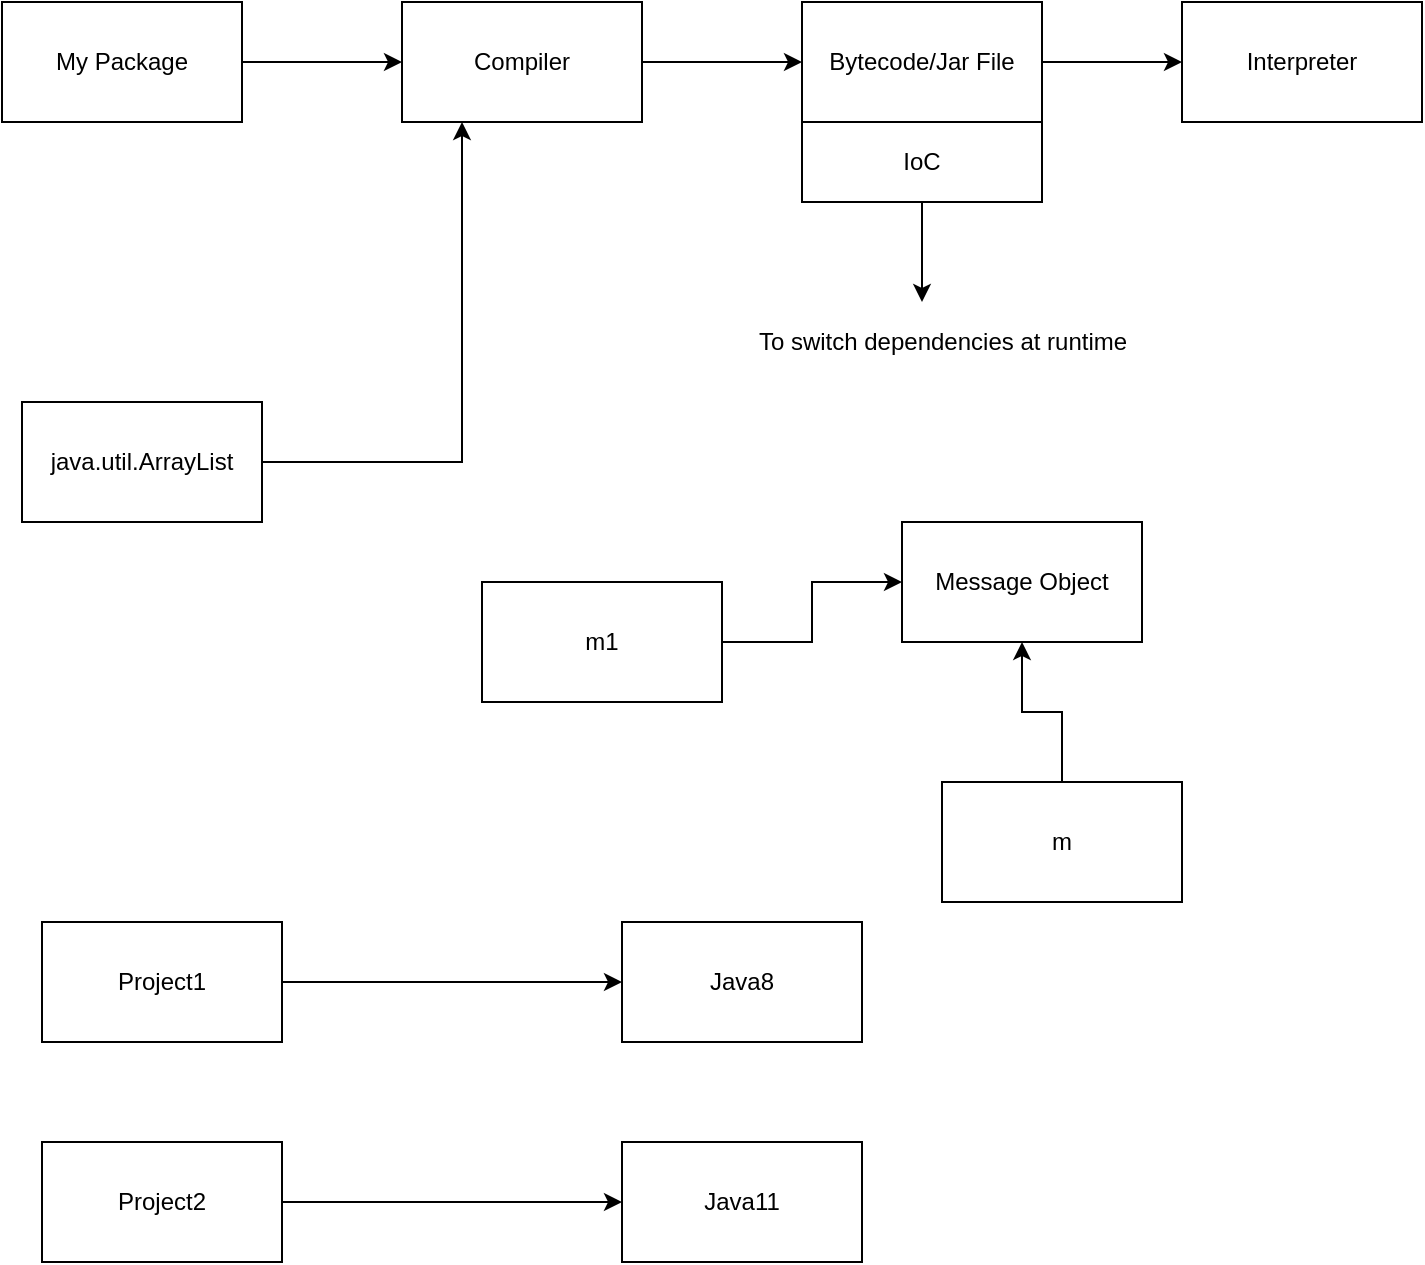 <mxfile version="14.4.3" type="device" pages="4"><diagram id="NiiSYk69yCY-1bbGxHJP" name="Page-1"><mxGraphModel dx="981" dy="567" grid="1" gridSize="10" guides="1" tooltips="1" connect="1" arrows="1" fold="1" page="1" pageScale="1" pageWidth="850" pageHeight="1100" math="0" shadow="0"><root><mxCell id="0"/><mxCell id="1" parent="0"/><mxCell id="pAefXPtenZs7LEPmikZB-2" style="edgeStyle=orthogonalEdgeStyle;rounded=0;orthogonalLoop=1;jettySize=auto;html=1;entryX=0;entryY=0.5;entryDx=0;entryDy=0;" edge="1" parent="1" source="pAefXPtenZs7LEPmikZB-1" target="pAefXPtenZs7LEPmikZB-3"><mxGeometry relative="1" as="geometry"><mxPoint x="340" y="240.0" as="targetPoint"/></mxGeometry></mxCell><mxCell id="pAefXPtenZs7LEPmikZB-1" value="My Package" style="whiteSpace=wrap;html=1;" vertex="1" parent="1"><mxGeometry x="110" y="210" width="120" height="60" as="geometry"/></mxCell><mxCell id="pAefXPtenZs7LEPmikZB-4" style="edgeStyle=orthogonalEdgeStyle;rounded=0;orthogonalLoop=1;jettySize=auto;html=1;entryX=0;entryY=0.5;entryDx=0;entryDy=0;" edge="1" parent="1" source="pAefXPtenZs7LEPmikZB-3" target="pAefXPtenZs7LEPmikZB-5"><mxGeometry relative="1" as="geometry"><mxPoint x="520" y="240.0" as="targetPoint"/></mxGeometry></mxCell><mxCell id="pAefXPtenZs7LEPmikZB-3" value="Compiler" style="whiteSpace=wrap;html=1;" vertex="1" parent="1"><mxGeometry x="310" y="210" width="120" height="60" as="geometry"/></mxCell><mxCell id="pAefXPtenZs7LEPmikZB-8" style="edgeStyle=orthogonalEdgeStyle;rounded=0;orthogonalLoop=1;jettySize=auto;html=1;entryX=0;entryY=0.5;entryDx=0;entryDy=0;" edge="1" parent="1" source="pAefXPtenZs7LEPmikZB-5" target="pAefXPtenZs7LEPmikZB-7"><mxGeometry relative="1" as="geometry"/></mxCell><mxCell id="pAefXPtenZs7LEPmikZB-5" value="Bytecode/Jar File" style="whiteSpace=wrap;html=1;" vertex="1" parent="1"><mxGeometry x="510" y="210" width="120" height="60" as="geometry"/></mxCell><mxCell id="pAefXPtenZs7LEPmikZB-7" value="Interpreter" style="whiteSpace=wrap;html=1;" vertex="1" parent="1"><mxGeometry x="700" y="210" width="120" height="60" as="geometry"/></mxCell><mxCell id="pAefXPtenZs7LEPmikZB-10" style="edgeStyle=orthogonalEdgeStyle;rounded=0;orthogonalLoop=1;jettySize=auto;html=1;entryX=0.25;entryY=1;entryDx=0;entryDy=0;" edge="1" parent="1" source="pAefXPtenZs7LEPmikZB-9" target="pAefXPtenZs7LEPmikZB-3"><mxGeometry relative="1" as="geometry"/></mxCell><mxCell id="pAefXPtenZs7LEPmikZB-9" value="java.util.ArrayList" style="whiteSpace=wrap;html=1;" vertex="1" parent="1"><mxGeometry x="120" y="410" width="120" height="60" as="geometry"/></mxCell><mxCell id="pAefXPtenZs7LEPmikZB-12" style="edgeStyle=orthogonalEdgeStyle;rounded=0;orthogonalLoop=1;jettySize=auto;html=1;entryX=0;entryY=0.5;entryDx=0;entryDy=0;" edge="1" parent="1" source="pAefXPtenZs7LEPmikZB-11" target="pAefXPtenZs7LEPmikZB-13"><mxGeometry relative="1" as="geometry"><mxPoint x="420" y="700" as="targetPoint"/></mxGeometry></mxCell><mxCell id="pAefXPtenZs7LEPmikZB-11" value="Project1" style="whiteSpace=wrap;html=1;" vertex="1" parent="1"><mxGeometry x="130" y="670" width="120" height="60" as="geometry"/></mxCell><mxCell id="pAefXPtenZs7LEPmikZB-13" value="Java8" style="whiteSpace=wrap;html=1;" vertex="1" parent="1"><mxGeometry x="420" y="670" width="120" height="60" as="geometry"/></mxCell><mxCell id="pAefXPtenZs7LEPmikZB-17" style="edgeStyle=orthogonalEdgeStyle;rounded=0;orthogonalLoop=1;jettySize=auto;html=1;" edge="1" parent="1" source="pAefXPtenZs7LEPmikZB-15" target="pAefXPtenZs7LEPmikZB-16"><mxGeometry relative="1" as="geometry"/></mxCell><mxCell id="pAefXPtenZs7LEPmikZB-15" value="Project2" style="whiteSpace=wrap;html=1;" vertex="1" parent="1"><mxGeometry x="130" y="780" width="120" height="60" as="geometry"/></mxCell><mxCell id="pAefXPtenZs7LEPmikZB-16" value="Java11" style="whiteSpace=wrap;html=1;" vertex="1" parent="1"><mxGeometry x="420" y="780" width="120" height="60" as="geometry"/></mxCell><mxCell id="SAuYSgcGCz7IdVA35cCd-2" style="edgeStyle=orthogonalEdgeStyle;rounded=0;orthogonalLoop=1;jettySize=auto;html=1;" edge="1" parent="1" source="SAuYSgcGCz7IdVA35cCd-1"><mxGeometry relative="1" as="geometry"><mxPoint x="570" y="360.0" as="targetPoint"/></mxGeometry></mxCell><mxCell id="SAuYSgcGCz7IdVA35cCd-1" value="IoC" style="whiteSpace=wrap;html=1;" vertex="1" parent="1"><mxGeometry x="510" y="270" width="120" height="40" as="geometry"/></mxCell><mxCell id="SAuYSgcGCz7IdVA35cCd-3" value="To switch dependencies at runtime" style="text;html=1;align=center;verticalAlign=middle;resizable=0;points=[];autosize=1;" vertex="1" parent="1"><mxGeometry x="480" y="370" width="200" height="20" as="geometry"/></mxCell><mxCell id="SAuYSgcGCz7IdVA35cCd-4" value="Message Object" style="whiteSpace=wrap;html=1;" vertex="1" parent="1"><mxGeometry x="560" y="470" width="120" height="60" as="geometry"/></mxCell><mxCell id="SAuYSgcGCz7IdVA35cCd-6" style="edgeStyle=orthogonalEdgeStyle;rounded=0;orthogonalLoop=1;jettySize=auto;html=1;" edge="1" parent="1" source="SAuYSgcGCz7IdVA35cCd-5" target="SAuYSgcGCz7IdVA35cCd-4"><mxGeometry relative="1" as="geometry"/></mxCell><mxCell id="SAuYSgcGCz7IdVA35cCd-5" value="m1" style="whiteSpace=wrap;html=1;" vertex="1" parent="1"><mxGeometry x="350" y="500" width="120" height="60" as="geometry"/></mxCell><mxCell id="SAuYSgcGCz7IdVA35cCd-8" style="edgeStyle=orthogonalEdgeStyle;rounded=0;orthogonalLoop=1;jettySize=auto;html=1;entryX=0.5;entryY=1;entryDx=0;entryDy=0;" edge="1" parent="1" source="SAuYSgcGCz7IdVA35cCd-7" target="SAuYSgcGCz7IdVA35cCd-4"><mxGeometry relative="1" as="geometry"/></mxCell><mxCell id="SAuYSgcGCz7IdVA35cCd-7" value="m" style="whiteSpace=wrap;html=1;" vertex="1" parent="1"><mxGeometry x="580" y="600" width="120" height="60" as="geometry"/></mxCell></root></mxGraphModel></diagram><diagram id="EPMMHinikC1u1JQJl-D4" name="Page-2"><mxGraphModel dx="1422" dy="822" grid="1" gridSize="10" guides="1" tooltips="1" connect="1" arrows="1" fold="1" page="1" pageScale="1" pageWidth="850" pageHeight="1100" math="0" shadow="0"><root><mxCell id="ko1dLz0f6ntsqIkTS4S3-0"/><mxCell id="ko1dLz0f6ntsqIkTS4S3-1" parent="ko1dLz0f6ntsqIkTS4S3-0"/><mxCell id="ko1dLz0f6ntsqIkTS4S3-3" value="" style="shape=image;imageAspect=0;aspect=fixed;verticalLabelPosition=bottom;verticalAlign=top;image=https://static.packt-cdn.com/products/9781783987368/graphics/7368OS_01_04.jpg;" vertex="1" parent="ko1dLz0f6ntsqIkTS4S3-1"><mxGeometry x="68" y="40" width="714.52" height="721.46" as="geometry"/></mxCell></root></mxGraphModel></diagram><diagram id="SP8Au5AuR-fMy84mNY6t" name="Page-3"><mxGraphModel dx="981" dy="567" grid="1" gridSize="10" guides="1" tooltips="1" connect="1" arrows="1" fold="1" page="1" pageScale="1" pageWidth="850" pageHeight="1100" math="0" shadow="0"><root><mxCell id="R9KVARh9TtKG8QNezGuE-0"/><mxCell id="R9KVARh9TtKG8QNezGuE-1" parent="R9KVARh9TtKG8QNezGuE-0"/><mxCell id="R9KVARh9TtKG8QNezGuE-4" style="edgeStyle=orthogonalEdgeStyle;rounded=0;orthogonalLoop=1;jettySize=auto;html=1;entryX=-0.005;entryY=0.435;entryDx=0;entryDy=0;entryPerimeter=0;" edge="1" parent="R9KVARh9TtKG8QNezGuE-1" source="R9KVARh9TtKG8QNezGuE-2" target="R9KVARh9TtKG8QNezGuE-3"><mxGeometry relative="1" as="geometry"/></mxCell><mxCell id="R9KVARh9TtKG8QNezGuE-2" value="My Project" style="whiteSpace=wrap;html=1;" vertex="1" parent="R9KVARh9TtKG8QNezGuE-1"><mxGeometry x="120" y="340" width="120" height="60" as="geometry"/></mxCell><mxCell id="R9KVARh9TtKG8QNezGuE-7" style="edgeStyle=orthogonalEdgeStyle;rounded=0;orthogonalLoop=1;jettySize=auto;html=1;entryX=0;entryY=0.5;entryDx=0;entryDy=0;" edge="1" parent="R9KVARh9TtKG8QNezGuE-1" source="R9KVARh9TtKG8QNezGuE-3" target="R9KVARh9TtKG8QNezGuE-5"><mxGeometry relative="1" as="geometry"/></mxCell><mxCell id="R9KVARh9TtKG8QNezGuE-8" style="edgeStyle=orthogonalEdgeStyle;rounded=0;orthogonalLoop=1;jettySize=auto;html=1;entryX=0;entryY=0.5;entryDx=0;entryDy=0;" edge="1" parent="R9KVARh9TtKG8QNezGuE-1" source="R9KVARh9TtKG8QNezGuE-3" target="R9KVARh9TtKG8QNezGuE-6"><mxGeometry relative="1" as="geometry"/></mxCell><mxCell id="R9KVARh9TtKG8QNezGuE-3" value="Interface for a DB" style="whiteSpace=wrap;html=1;" vertex="1" parent="R9KVARh9TtKG8QNezGuE-1"><mxGeometry x="330" y="344" width="120" height="60" as="geometry"/></mxCell><mxCell id="R9KVARh9TtKG8QNezGuE-5" value="MySql" style="whiteSpace=wrap;html=1;" vertex="1" parent="R9KVARh9TtKG8QNezGuE-1"><mxGeometry x="530" y="290" width="120" height="60" as="geometry"/></mxCell><mxCell id="R9KVARh9TtKG8QNezGuE-6" value="OracleSql" style="whiteSpace=wrap;html=1;" vertex="1" parent="R9KVARh9TtKG8QNezGuE-1"><mxGeometry x="530" y="470" width="120" height="60" as="geometry"/></mxCell></root></mxGraphModel></diagram><diagram id="RJpJJ1BxXDLJFm8a_Mcz" name="Page-4"><mxGraphModel dx="981" dy="567" grid="1" gridSize="10" guides="1" tooltips="1" connect="1" arrows="1" fold="1" page="1" pageScale="1" pageWidth="850" pageHeight="1100" math="0" shadow="0"><root><mxCell id="qeKrn78KOq-LMBGtVTGK-0"/><mxCell id="qeKrn78KOq-LMBGtVTGK-1" parent="qeKrn78KOq-LMBGtVTGK-0"/><mxCell id="qeKrn78KOq-LMBGtVTGK-5" style="edgeStyle=orthogonalEdgeStyle;rounded=0;orthogonalLoop=1;jettySize=auto;html=1;entryX=0.035;entryY=0.002;entryDx=0;entryDy=0;entryPerimeter=0;" edge="1" parent="qeKrn78KOq-LMBGtVTGK-1" source="qeKrn78KOq-LMBGtVTGK-2" target="qeKrn78KOq-LMBGtVTGK-8"><mxGeometry relative="1" as="geometry"><mxPoint x="190" y="350.0" as="targetPoint"/></mxGeometry></mxCell><mxCell id="qeKrn78KOq-LMBGtVTGK-2" value="OracleSQL" style="whiteSpace=wrap;html=1;" vertex="1" parent="qeKrn78KOq-LMBGtVTGK-1"><mxGeometry x="129" y="80" width="120" height="60" as="geometry"/></mxCell><mxCell id="qeKrn78KOq-LMBGtVTGK-6" style="edgeStyle=orthogonalEdgeStyle;rounded=0;orthogonalLoop=1;jettySize=auto;html=1;entryX=0.5;entryY=0;entryDx=0;entryDy=0;" edge="1" parent="qeKrn78KOq-LMBGtVTGK-1" source="qeKrn78KOq-LMBGtVTGK-3" target="qeKrn78KOq-LMBGtVTGK-8"><mxGeometry relative="1" as="geometry"><mxPoint x="440" y="340.0" as="targetPoint"/></mxGeometry></mxCell><mxCell id="qeKrn78KOq-LMBGtVTGK-3" value="OracleSQL" style="whiteSpace=wrap;html=1;" vertex="1" parent="qeKrn78KOq-LMBGtVTGK-1"><mxGeometry x="380" y="80" width="120" height="60" as="geometry"/></mxCell><mxCell id="qeKrn78KOq-LMBGtVTGK-7" style="edgeStyle=orthogonalEdgeStyle;rounded=0;orthogonalLoop=1;jettySize=auto;html=1;entryX=0.944;entryY=-0.008;entryDx=0;entryDy=0;entryPerimeter=0;" edge="1" parent="qeKrn78KOq-LMBGtVTGK-1" source="qeKrn78KOq-LMBGtVTGK-4" target="qeKrn78KOq-LMBGtVTGK-8"><mxGeometry relative="1" as="geometry"><mxPoint x="680" y="330.0" as="targetPoint"/></mxGeometry></mxCell><mxCell id="qeKrn78KOq-LMBGtVTGK-4" value="OracleSQL" style="whiteSpace=wrap;html=1;" vertex="1" parent="qeKrn78KOq-LMBGtVTGK-1"><mxGeometry x="620" y="80" width="120" height="60" as="geometry"/></mxCell><mxCell id="qeKrn78KOq-LMBGtVTGK-8" value="OracleDB" style="whiteSpace=wrap;html=1;" vertex="1" parent="qeKrn78KOq-LMBGtVTGK-1"><mxGeometry x="170" y="370" width="540" height="140" as="geometry"/></mxCell><mxCell id="qeKrn78KOq-LMBGtVTGK-17" style="edgeStyle=orthogonalEdgeStyle;rounded=0;orthogonalLoop=1;jettySize=auto;html=1;entryX=0.482;entryY=1.017;entryDx=0;entryDy=0;entryPerimeter=0;" edge="1" parent="qeKrn78KOq-LMBGtVTGK-1" source="qeKrn78KOq-LMBGtVTGK-9" target="qeKrn78KOq-LMBGtVTGK-8"><mxGeometry relative="1" as="geometry"/></mxCell><mxCell id="qeKrn78KOq-LMBGtVTGK-9" value="OracleSQL" style="whiteSpace=wrap;html=1;" vertex="1" parent="qeKrn78KOq-LMBGtVTGK-1"><mxGeometry x="370" y="670" width="120" height="60" as="geometry"/></mxCell><mxCell id="qeKrn78KOq-LMBGtVTGK-14" style="edgeStyle=orthogonalEdgeStyle;rounded=0;orthogonalLoop=1;jettySize=auto;html=1;entryX=0;entryY=0.5;entryDx=0;entryDy=0;" edge="1" parent="qeKrn78KOq-LMBGtVTGK-1" source="qeKrn78KOq-LMBGtVTGK-10" target="qeKrn78KOq-LMBGtVTGK-9"><mxGeometry relative="1" as="geometry"/></mxCell><mxCell id="qeKrn78KOq-LMBGtVTGK-10" value="C1" style="text;html=1;align=center;verticalAlign=middle;resizable=0;points=[];autosize=1;" vertex="1" parent="qeKrn78KOq-LMBGtVTGK-1"><mxGeometry x="235" y="800" width="30" height="20" as="geometry"/></mxCell><mxCell id="qeKrn78KOq-LMBGtVTGK-15" style="edgeStyle=orthogonalEdgeStyle;rounded=0;orthogonalLoop=1;jettySize=auto;html=1;entryX=0.5;entryY=1;entryDx=0;entryDy=0;" edge="1" parent="qeKrn78KOq-LMBGtVTGK-1" source="qeKrn78KOq-LMBGtVTGK-12" target="qeKrn78KOq-LMBGtVTGK-9"><mxGeometry relative="1" as="geometry"/></mxCell><mxCell id="qeKrn78KOq-LMBGtVTGK-12" value="c2" style="text;html=1;align=center;verticalAlign=middle;resizable=0;points=[];autosize=1;" vertex="1" parent="qeKrn78KOq-LMBGtVTGK-1"><mxGeometry x="405" y="830" width="30" height="20" as="geometry"/></mxCell><mxCell id="qeKrn78KOq-LMBGtVTGK-16" style="edgeStyle=orthogonalEdgeStyle;rounded=0;orthogonalLoop=1;jettySize=auto;html=1;entryX=1;entryY=0.5;entryDx=0;entryDy=0;" edge="1" parent="qeKrn78KOq-LMBGtVTGK-1" source="qeKrn78KOq-LMBGtVTGK-13" target="qeKrn78KOq-LMBGtVTGK-9"><mxGeometry relative="1" as="geometry"/></mxCell><mxCell id="qeKrn78KOq-LMBGtVTGK-13" value="c3" style="text;html=1;align=center;verticalAlign=middle;resizable=0;points=[];autosize=1;" vertex="1" parent="qeKrn78KOq-LMBGtVTGK-1"><mxGeometry x="635" y="800" width="30" height="20" as="geometry"/></mxCell></root></mxGraphModel></diagram></mxfile>